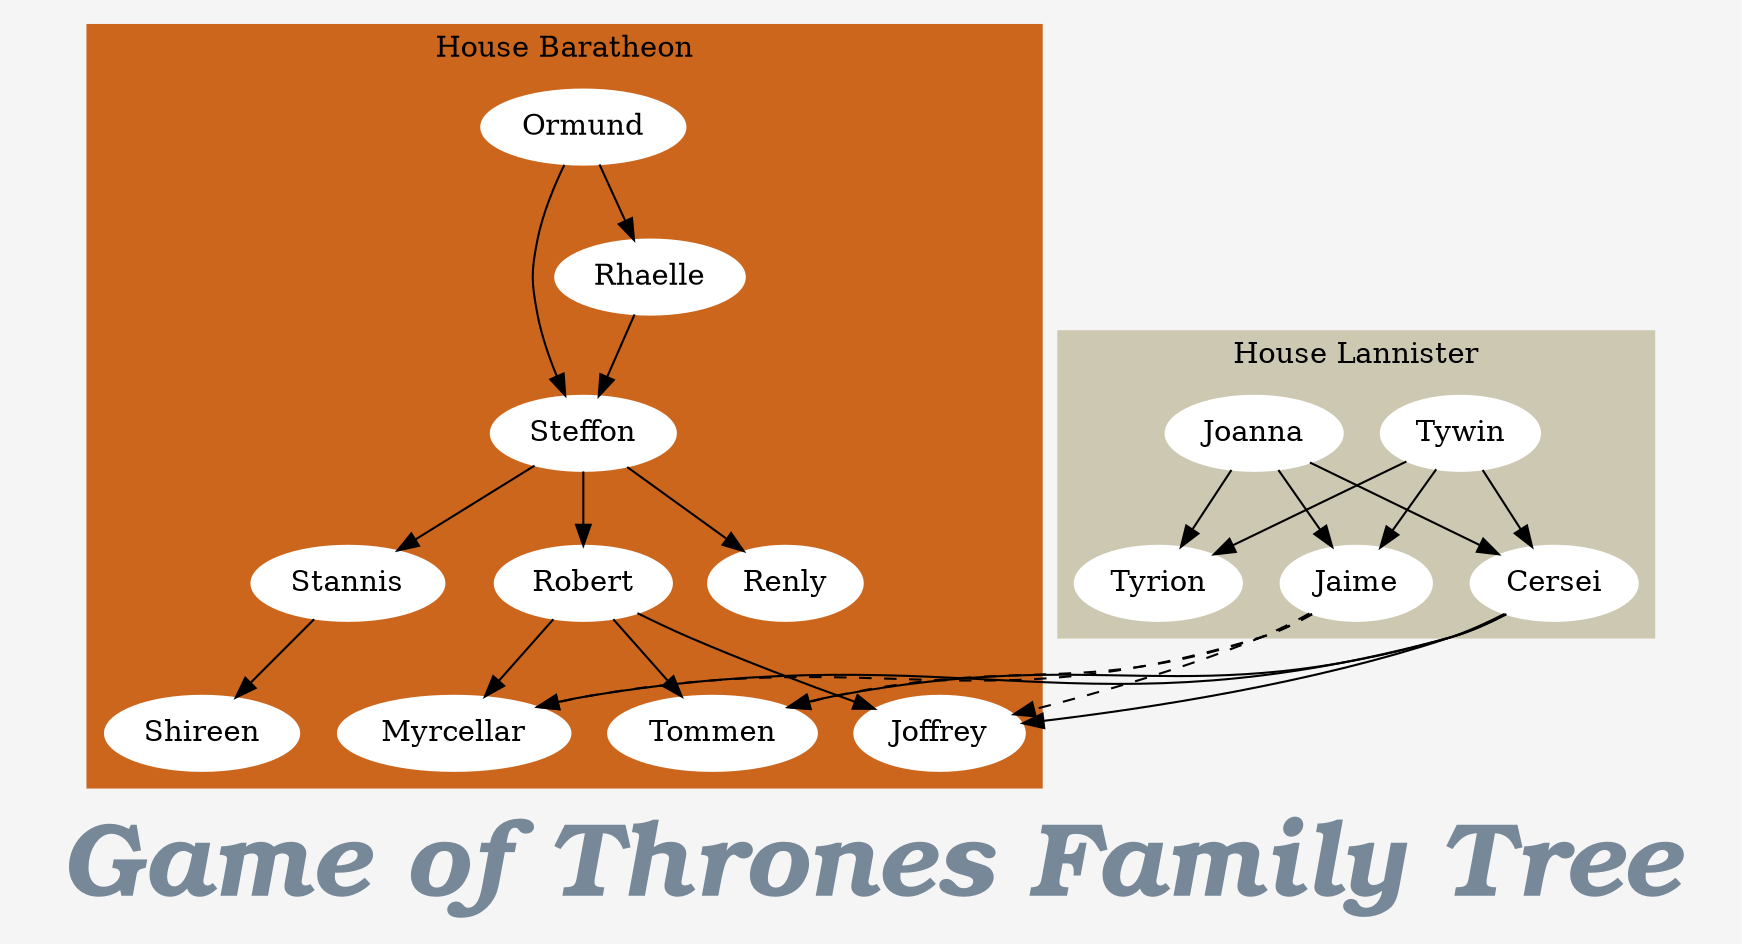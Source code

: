 digraph GOT {
	graph [ bgcolor = whitesmoke ]
		subgraph cluster_baratheon {
			style = filled ;
			color = chocolate3 ;
			label = " House Baratheon " ;
			node [ style = filled , color = white ];
			Ormund ; Steffon ; Robert ; Stannis ; Renly ; Shireen ; Joffrey ; Myrcellar ; Tommen ;
			Ormund -> Steffon ;
			Rhaelle -> Steffon ;
			Ormund -> Rhaelle ;
			Steffon -> Robert ;
			Steffon -> Stannis ;
			Steffon -> Renly ;
			Stannis -> Shireen ;
			Robert -> Joffrey ;
			Robert -> Myrcellar ;
			Robert -> Tommen ;
		}
		subgraph cluster_lannister {
			style = filled ;
			color = cornsilk3 ;
			label = " House Lannister " ;
			node [ style = filled , color = white ];
			Tywin ; Joanna ; Jaime ; Cersei ; Tyrion ;
			Joanna -> Jaime ;
			Joanna -> Cersei ;
			Joanna -> Tyrion ;
			Tywin -> Jaime ;
			Tywin -> Cersei ;
			Tywin -> Tyrion ;
			Cersei -> Joffrey ;
			Cersei -> Myrcellar ;
			Cersei -> Tommen ;
			Jaime -> Joffrey [ style = dashed ];
			Jaime -> Myrcellar [ style = dashed ];
			Jaime -> Tommen [ style = dashed ];
		}
		labelloc = " t " ;
		fontsize =50;
		fontcolor = lightslategrey ;
		fontname = " Bookman Old Style Bold Italic " ;
		label = " Game of Thrones Family Tree "
	} 